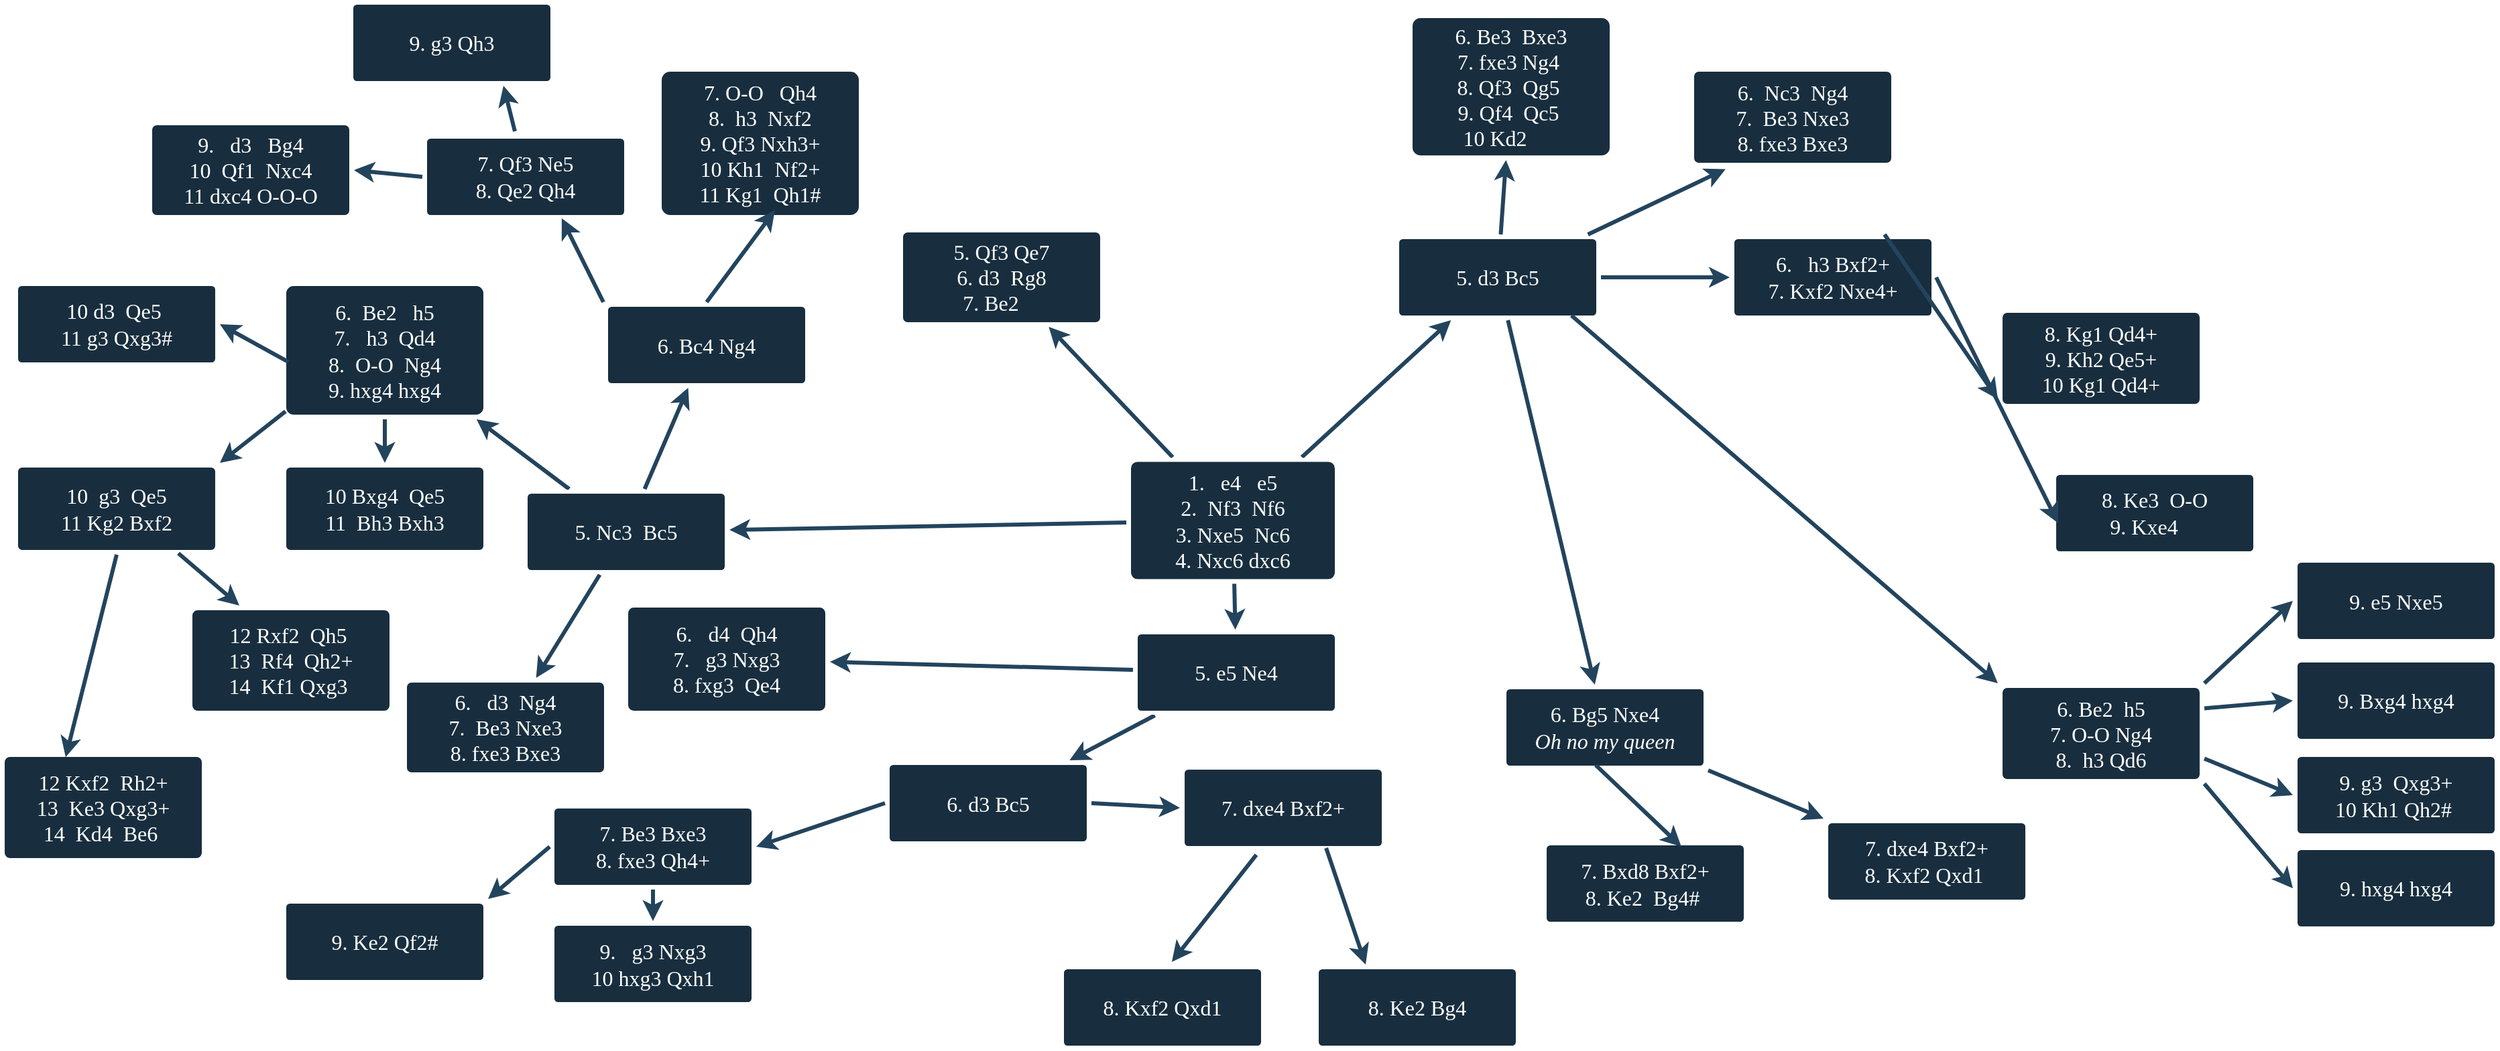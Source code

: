 <mxfile version="23.0.1" type="github">
  <diagram id="6a731a19-8d31-9384-78a2-239565b7b9f0" name="Page-1">
    <mxGraphModel dx="1434" dy="746" grid="1" gridSize="10" guides="1" tooltips="1" connect="1" arrows="1" fold="1" page="1" pageScale="1" pageWidth="1100" pageHeight="850" background="none" math="0" shadow="0">
      <root>
        <mxCell id="0" />
        <mxCell id="1" parent="0" />
        <mxCell id="1745" value="" style="edgeStyle=none;rounded=0;jumpStyle=none;html=1;shadow=0;labelBackgroundColor=none;startArrow=none;startFill=0;endArrow=classic;endFill=1;jettySize=auto;orthogonalLoop=1;strokeColor=#23445D;strokeWidth=3;fontFamily=Lucida Console;fontSize=16;fontColor=default;spacing=5;fontStyle=0" parent="1" source="1749" target="1764" edge="1">
          <mxGeometry relative="1" as="geometry" />
        </mxCell>
        <mxCell id="1746" value="" style="edgeStyle=none;rounded=0;jumpStyle=none;html=1;shadow=0;labelBackgroundColor=none;startArrow=none;startFill=0;endArrow=classic;endFill=1;jettySize=auto;orthogonalLoop=1;strokeColor=#23445D;strokeWidth=3;fontFamily=Lucida Console;fontSize=16;fontColor=default;spacing=5;fontStyle=0" parent="1" source="1749" target="1771" edge="1">
          <mxGeometry relative="1" as="geometry" />
        </mxCell>
        <mxCell id="1747" value="" style="edgeStyle=none;rounded=0;jumpStyle=none;html=1;shadow=0;labelBackgroundColor=none;startArrow=none;startFill=0;endArrow=classic;endFill=1;jettySize=auto;orthogonalLoop=1;strokeColor=#23445D;strokeWidth=3;fontFamily=Lucida Console;fontSize=16;fontColor=default;spacing=5;fontStyle=0" parent="1" source="1749" target="1760" edge="1">
          <mxGeometry relative="1" as="geometry" />
        </mxCell>
        <mxCell id="1748" value="" style="edgeStyle=none;rounded=0;jumpStyle=none;html=1;shadow=0;labelBackgroundColor=none;startArrow=none;startFill=0;endArrow=classic;endFill=1;jettySize=auto;orthogonalLoop=1;strokeColor=#23445D;strokeWidth=3;fontFamily=Lucida Console;fontSize=16;fontColor=default;spacing=5;fontStyle=0" parent="1" source="1749" target="1753" edge="1">
          <mxGeometry relative="1" as="geometry" />
        </mxCell>
        <mxCell id="1749" value="&lt;font style=&quot;font-size: 16px;&quot;&gt;1.&amp;nbsp; &amp;nbsp;e4&amp;nbsp; &amp;nbsp;e5&lt;br style=&quot;font-size: 16px;&quot;&gt;2.&amp;nbsp; Nf3&amp;nbsp; Nf6&lt;br style=&quot;font-size: 16px;&quot;&gt;3. Nxe5&amp;nbsp; Nc6&lt;br style=&quot;font-size: 16px;&quot;&gt;4. Nxc6 dxc6&lt;br style=&quot;font-size: 16px;&quot;&gt;&lt;/font&gt;" style="rounded=1;whiteSpace=wrap;html=1;shadow=0;labelBackgroundColor=none;strokeColor=#FFFFFF;strokeWidth=3;fillColor=#182E3E;fontFamily=Lucida Console;fontSize=16;fontColor=#FFFFFF;align=center;fontStyle=0;spacing=5;arcSize=7;perimeterSpacing=2;" parent="1" vertex="1">
          <mxGeometry x="850" y="361.25" width="155" height="90.5" as="geometry" />
        </mxCell>
        <mxCell id="1750" value="" style="edgeStyle=none;rounded=1;jumpStyle=none;html=1;shadow=0;labelBackgroundColor=none;startArrow=none;startFill=0;jettySize=auto;orthogonalLoop=1;strokeColor=#23445D;strokeWidth=3;fontFamily=Lucida Console;fontSize=16;fontColor=default;spacing=5;fontStyle=0;" parent="1" source="1753" target="1756" edge="1">
          <mxGeometry relative="1" as="geometry" />
        </mxCell>
        <mxCell id="1751" value="" style="edgeStyle=none;rounded=1;jumpStyle=none;html=1;shadow=0;labelBackgroundColor=none;startArrow=none;startFill=0;jettySize=auto;orthogonalLoop=1;strokeColor=#23445D;strokeWidth=3;fontFamily=Lucida Console;fontSize=16;fontColor=default;spacing=5;fontStyle=0;" parent="1" source="1753" target="1755" edge="1">
          <mxGeometry relative="1" as="geometry" />
        </mxCell>
        <mxCell id="1752" value="" style="edgeStyle=none;rounded=1;jumpStyle=none;html=1;shadow=0;labelBackgroundColor=none;startArrow=none;startFill=0;jettySize=auto;orthogonalLoop=1;strokeColor=#23445D;strokeWidth=3;fontFamily=Lucida Console;fontSize=16;fontColor=default;spacing=5;fontStyle=0;" parent="1" source="1753" target="1754" edge="1">
          <mxGeometry relative="1" as="geometry" />
        </mxCell>
        <mxCell id="1753" value="5. Nc3&amp;nbsp; Bc5" style="rounded=1;whiteSpace=wrap;html=1;shadow=0;labelBackgroundColor=none;strokeColor=#FFFFFF;strokeWidth=3;fillColor=#182E3E;fontFamily=Lucida Console;fontSize=16;fontColor=#FFFFFF;align=center;spacing=5;fontStyle=0;arcSize=7;perimeterSpacing=2;" parent="1" vertex="1">
          <mxGeometry x="400" y="385" width="150" height="60" as="geometry" />
        </mxCell>
        <mxCell id="1754" value="6.&amp;nbsp; Be2&amp;nbsp; &amp;nbsp;h5&lt;br style=&quot;font-size: 16px;&quot;&gt;7.&amp;nbsp; &amp;nbsp;h3&amp;nbsp; Qd4&lt;br style=&quot;font-size: 16px;&quot;&gt;8.&amp;nbsp; O-O&amp;nbsp; Ng4&lt;br style=&quot;font-size: 16px;&quot;&gt;9. hxg4 hxg4" style="rounded=1;whiteSpace=wrap;html=1;shadow=0;labelBackgroundColor=none;strokeColor=#FFFFFF;strokeWidth=3;fillColor=#182E3E;fontFamily=Lucida Console;fontSize=16;fontColor=#FFFFFF;align=center;spacing=5;fontStyle=0;arcSize=7;perimeterSpacing=2;" parent="1" vertex="1">
          <mxGeometry x="220" y="230" width="150" height="99" as="geometry" />
        </mxCell>
        <mxCell id="1755" value="6. Bc4 Ng4" style="rounded=1;whiteSpace=wrap;html=1;shadow=0;labelBackgroundColor=none;strokeColor=#FFFFFF;strokeWidth=3;fillColor=#182E3E;fontFamily=Lucida Console;fontSize=16;fontColor=#FFFFFF;align=center;spacing=5;fontStyle=0;arcSize=7;perimeterSpacing=2;" parent="1" vertex="1">
          <mxGeometry x="460" y="245.5" width="150" height="60" as="geometry" />
        </mxCell>
        <mxCell id="1756" value="6.&amp;nbsp; &amp;nbsp;d3&amp;nbsp; Ng4&lt;br style=&quot;font-size: 16px;&quot;&gt;7.&amp;nbsp; Be3 Nxe3&lt;br style=&quot;font-size: 16px;&quot;&gt;8. fxe3 Bxe3" style="rounded=1;whiteSpace=wrap;html=1;shadow=0;labelBackgroundColor=none;strokeColor=#FFFFFF;strokeWidth=3;fillColor=#182E3E;fontFamily=Lucida Console;fontSize=16;fontColor=#FFFFFF;align=center;spacing=5;fontStyle=0;arcSize=7;perimeterSpacing=2;" parent="1" vertex="1">
          <mxGeometry x="310" y="526" width="150" height="70" as="geometry" />
        </mxCell>
        <mxCell id="1757" value="" style="edgeStyle=none;rounded=0;jumpStyle=none;html=1;shadow=0;labelBackgroundColor=none;startArrow=none;startFill=0;endArrow=classic;endFill=1;jettySize=auto;orthogonalLoop=1;strokeColor=#23445D;strokeWidth=3;fontFamily=Lucida Console;fontSize=16;fontColor=default;spacing=5;fontStyle=0" parent="1" source="1760" target="1763" edge="1">
          <mxGeometry relative="1" as="geometry" />
        </mxCell>
        <mxCell id="1758" value="" style="edgeStyle=none;rounded=0;jumpStyle=none;html=1;shadow=0;labelBackgroundColor=none;startArrow=none;startFill=0;endArrow=classic;endFill=1;jettySize=auto;orthogonalLoop=1;strokeColor=#23445D;strokeWidth=3;fontFamily=Lucida Console;fontSize=16;fontColor=default;spacing=5;exitX=0;exitY=0.5;exitDx=0;exitDy=0;entryX=1;entryY=0.5;entryDx=0;entryDy=0;fontStyle=0" parent="1" source="1761" target="1762" edge="1">
          <mxGeometry relative="1" as="geometry">
            <mxPoint x="680" y="670" as="sourcePoint" />
          </mxGeometry>
        </mxCell>
        <mxCell id="1759" value="" style="edgeStyle=none;rounded=0;jumpStyle=none;html=1;shadow=0;labelBackgroundColor=none;startArrow=none;startFill=0;endArrow=classic;endFill=1;jettySize=auto;orthogonalLoop=1;strokeColor=#23445D;strokeWidth=3;fontFamily=Lucida Console;fontSize=16;fontColor=default;spacing=5;fontStyle=0" parent="1" source="1760" target="1761" edge="1">
          <mxGeometry relative="1" as="geometry" />
        </mxCell>
        <mxCell id="1760" value="5. e5 Ne4" style="rounded=1;whiteSpace=wrap;html=1;shadow=0;labelBackgroundColor=none;strokeColor=#FFFFFF;strokeWidth=3;fillColor=#182E3E;fontFamily=Lucida Console;fontSize=16;fontColor=#FFFFFF;align=center;spacing=5;fontStyle=0;arcSize=7;perimeterSpacing=2;" parent="1" vertex="1">
          <mxGeometry x="855" y="490" width="150" height="60" as="geometry" />
        </mxCell>
        <mxCell id="1761" value="6. d3 Bc5" style="rounded=1;whiteSpace=wrap;html=1;shadow=0;labelBackgroundColor=none;strokeColor=#FFFFFF;strokeWidth=3;fillColor=#182E3E;fontFamily=Lucida Console;fontSize=16;fontColor=#FFFFFF;align=center;spacing=5;arcSize=7;perimeterSpacing=2;fontStyle=0" parent="1" vertex="1">
          <mxGeometry x="670" y="587.5" width="150" height="60" as="geometry" />
        </mxCell>
        <mxCell id="1762" value="7. Be3 Bxe3&lt;br style=&quot;font-size: 16px;&quot;&gt;8. fxe3 Qh4+" style="rounded=1;whiteSpace=wrap;html=1;shadow=0;labelBackgroundColor=none;strokeColor=#FFFFFF;strokeWidth=3;fillColor=#182E3E;fontFamily=Lucida Console;fontSize=16;fontColor=#FFFFFF;align=center;spacing=5;arcSize=7;perimeterSpacing=2;fontStyle=0" parent="1" vertex="1">
          <mxGeometry x="420" y="620" width="150" height="60" as="geometry" />
        </mxCell>
        <mxCell id="1763" value="6.&amp;nbsp; &amp;nbsp;d4&amp;nbsp; Qh4&lt;br style=&quot;font-size: 16px;&quot;&gt;7.&amp;nbsp; &amp;nbsp;g3 Nxg3&lt;br style=&quot;font-size: 16px;&quot;&gt;8. fxg3&amp;nbsp; Qe4" style="rounded=1;whiteSpace=wrap;html=1;shadow=0;labelBackgroundColor=none;strokeColor=#FFFFFF;strokeWidth=3;fillColor=#182E3E;fontFamily=Lucida Console;fontSize=16;fontColor=#FFFFFF;align=center;spacing=5;arcSize=7;perimeterSpacing=2;fontStyle=0" parent="1" vertex="1">
          <mxGeometry x="475" y="470" width="150" height="80" as="geometry" />
        </mxCell>
        <mxCell id="1764" value="5. Qf3 Qe7&lt;br style=&quot;font-size: 16px;&quot;&gt;6. d3&amp;nbsp; Rg8&lt;br style=&quot;font-size: 16px;&quot;&gt;7. Be2&amp;nbsp; &amp;nbsp;&amp;nbsp;" style="rounded=1;whiteSpace=wrap;html=1;shadow=0;labelBackgroundColor=none;strokeColor=#FFFFFF;strokeWidth=3;fillColor=#182E3E;fontFamily=Lucida Console;fontSize=16;fontColor=#FFFFFF;align=center;spacing=5;fontStyle=0;arcSize=7;perimeterSpacing=2;" parent="1" vertex="1">
          <mxGeometry x="680" y="190" width="150" height="70" as="geometry" />
        </mxCell>
        <mxCell id="1771" value="5. d3 Bc5" style="rounded=1;whiteSpace=wrap;html=1;shadow=0;labelBackgroundColor=none;strokeColor=#FFFFFF;strokeWidth=3;fillColor=#182E3E;fontFamily=Lucida Console;fontSize=16;fontColor=#FFFFFF;align=center;spacing=5;fontStyle=0;arcSize=7;perimeterSpacing=2;" parent="1" vertex="1">
          <mxGeometry x="1050" y="195.0" width="150" height="60" as="geometry" />
        </mxCell>
        <mxCell id="1772" value="6. Be3&amp;nbsp; Bxe3&lt;br style=&quot;font-size: 16px;&quot;&gt;7. fxe3 Ng4&amp;nbsp;&lt;br style=&quot;font-size: 16px;&quot;&gt;8. Qf3&amp;nbsp; Qg5&amp;nbsp;&lt;br style=&quot;font-size: 16px;&quot;&gt;9. Qf4&amp;nbsp; Qc5&amp;nbsp;&lt;br style=&quot;font-size: 16px;&quot;&gt;10 Kd2&amp;nbsp; &amp;nbsp; &amp;nbsp;&amp;nbsp;" style="rounded=1;whiteSpace=wrap;html=1;shadow=0;labelBackgroundColor=none;strokeColor=#FFFFFF;strokeWidth=3;fillColor=#182E3E;fontFamily=Lucida Console;fontSize=16;fontColor=#FFFFFF;align=center;spacing=5;fontStyle=0;arcSize=7;perimeterSpacing=2;" parent="1" vertex="1">
          <mxGeometry x="1060" y="30" width="150" height="105.5" as="geometry" />
        </mxCell>
        <mxCell id="1773" value="" style="edgeStyle=none;rounded=1;jumpStyle=none;html=1;shadow=0;labelBackgroundColor=none;startArrow=none;startFill=0;jettySize=auto;orthogonalLoop=1;strokeColor=#23445D;strokeWidth=3;fontFamily=Lucida Console;fontSize=16;fontColor=default;spacing=5;fontStyle=0;" parent="1" source="1771" target="1772" edge="1">
          <mxGeometry relative="1" as="geometry" />
        </mxCell>
        <mxCell id="1774" value="6.&amp;nbsp; &amp;nbsp;h3 Bxf2+&lt;br style=&quot;font-size: 16px;&quot;&gt;7. Kxf2 Nxe4+" style="rounded=1;whiteSpace=wrap;html=1;shadow=0;labelBackgroundColor=none;strokeColor=#FFFFFF;strokeWidth=3;fillColor=#182E3E;fontFamily=Lucida Console;fontSize=16;fontColor=#FFFFFF;align=center;spacing=5;fontStyle=0;arcSize=7;perimeterSpacing=2;" parent="1" vertex="1">
          <mxGeometry x="1300" y="195" width="150" height="60" as="geometry" />
        </mxCell>
        <mxCell id="1775" value="" style="edgeStyle=none;rounded=1;jumpStyle=none;html=1;shadow=0;labelBackgroundColor=none;startArrow=none;startFill=0;jettySize=auto;orthogonalLoop=1;strokeColor=#23445D;strokeWidth=3;fontFamily=Lucida Console;fontSize=16;fontColor=default;spacing=5;fontStyle=0;" parent="1" source="1771" target="1774" edge="1">
          <mxGeometry relative="1" as="geometry" />
        </mxCell>
        <mxCell id="1776" value="6.&amp;nbsp; Nc3&amp;nbsp; Ng4&lt;br style=&quot;font-size: 16px;&quot;&gt;7.&amp;nbsp; Be3 Nxe3&lt;br style=&quot;font-size: 16px;&quot;&gt;8. fxe3 Bxe3" style="rounded=1;whiteSpace=wrap;html=1;shadow=0;labelBackgroundColor=none;strokeColor=#FFFFFF;strokeWidth=3;fillColor=#182E3E;fontFamily=Lucida Console;fontSize=16;fontColor=#FFFFFF;align=center;spacing=5;fontStyle=0;arcSize=7;perimeterSpacing=2;" parent="1" vertex="1">
          <mxGeometry x="1270" y="70" width="150" height="71" as="geometry" />
        </mxCell>
        <mxCell id="1777" value="" style="edgeStyle=none;rounded=1;jumpStyle=none;html=1;shadow=0;labelBackgroundColor=none;startArrow=none;startFill=0;jettySize=auto;orthogonalLoop=1;strokeColor=#23445D;strokeWidth=3;fontFamily=Lucida Console;fontSize=16;fontColor=default;spacing=5;fontStyle=0;entryX=0.175;entryY=1.016;entryDx=0;entryDy=0;entryPerimeter=0;" parent="1" source="1771" target="1776" edge="1">
          <mxGeometry relative="1" as="geometry" />
        </mxCell>
        <mxCell id="1778" value="6. Bg5 Nxe4&lt;br style=&quot;font-size: 16px;&quot;&gt;&lt;font face=&quot;Comic Sans MS&quot;&gt;&lt;i&gt;Oh no my queen&lt;/i&gt;&lt;/font&gt;" style="rounded=1;whiteSpace=wrap;html=1;shadow=0;labelBackgroundColor=none;strokeColor=#FFFFFF;strokeWidth=3;fillColor=#182E3E;fontFamily=Lucida Console;fontSize=16;fontColor=#FFFFFF;align=center;spacing=5;fontStyle=0;arcSize=7;perimeterSpacing=2;fillStyle=auto;" parent="1" vertex="1">
          <mxGeometry x="1130" y="531" width="150" height="60" as="geometry" />
        </mxCell>
        <mxCell id="1779" value="" style="edgeStyle=none;rounded=1;jumpStyle=none;html=1;shadow=0;labelBackgroundColor=none;startArrow=none;startFill=0;jettySize=auto;orthogonalLoop=1;strokeColor=#23445D;strokeWidth=3;fontFamily=Lucida Console;fontSize=16;fontColor=default;spacing=5;fontStyle=0;" parent="1" source="1771" target="1778" edge="1">
          <mxGeometry relative="1" as="geometry" />
        </mxCell>
        <mxCell id="08uEc07k-rnJbLrvPS5E-1779" value="6. Be2&amp;nbsp; h5&lt;br style=&quot;font-size: 16px;&quot;&gt;7. O-O Ng4&lt;br style=&quot;font-size: 16px;&quot;&gt;8.&amp;nbsp; h3 Qd6" style="rounded=1;whiteSpace=wrap;html=1;shadow=0;labelBackgroundColor=none;strokeColor=#FFFFFF;strokeWidth=3;fillColor=#182E3E;fontFamily=Lucida Console;fontSize=16;fontColor=#FFFFFF;align=center;spacing=5;fontStyle=0;arcSize=7;perimeterSpacing=2;" parent="1" vertex="1">
          <mxGeometry x="1500" y="530" width="150" height="71" as="geometry" />
        </mxCell>
        <mxCell id="08uEc07k-rnJbLrvPS5E-1780" value="" style="edgeStyle=none;rounded=1;jumpStyle=none;html=1;shadow=0;labelBackgroundColor=none;startArrow=none;startFill=0;jettySize=auto;orthogonalLoop=1;strokeColor=#23445D;strokeWidth=3;fontFamily=Lucida Console;fontSize=16;fontColor=default;spacing=5;fontStyle=0;entryX=0;entryY=0;entryDx=0;entryDy=0;exitX=0.857;exitY=0.945;exitDx=0;exitDy=0;exitPerimeter=0;" parent="1" source="1771" target="08uEc07k-rnJbLrvPS5E-1779" edge="1">
          <mxGeometry relative="1" as="geometry">
            <mxPoint x="1198" y="436.5" as="sourcePoint" />
            <mxPoint x="1330" y="512" as="targetPoint" />
          </mxGeometry>
        </mxCell>
        <mxCell id="08uEc07k-rnJbLrvPS5E-1781" value="8. Kg1 Qd4+&lt;br style=&quot;font-size: 16px;&quot;&gt;9. Kh2 Qe5+&lt;br style=&quot;font-size: 16px;&quot;&gt;10 Kg1 Qd4+" style="rounded=1;whiteSpace=wrap;html=1;shadow=0;labelBackgroundColor=none;strokeColor=#FFFFFF;strokeWidth=3;fillColor=#182E3E;fontFamily=Lucida Console;fontSize=16;fontColor=#FFFFFF;align=center;spacing=5;fontStyle=0;arcSize=7;perimeterSpacing=2;" parent="1" vertex="1">
          <mxGeometry x="1500" y="250" width="150" height="71" as="geometry" />
        </mxCell>
        <mxCell id="08uEc07k-rnJbLrvPS5E-1782" value="8. Ke3&amp;nbsp; O-O&lt;br style=&quot;font-size: 16px;&quot;&gt;9. Kxe4&amp;nbsp;&amp;nbsp; &amp;nbsp;" style="rounded=1;whiteSpace=wrap;html=1;shadow=0;labelBackgroundColor=none;strokeColor=#FFFFFF;strokeWidth=3;fillColor=#182E3E;fontFamily=Lucida Console;fontSize=16;fontColor=#FFFFFF;align=center;spacing=5;fontStyle=0;arcSize=7;perimeterSpacing=2;" parent="1" vertex="1">
          <mxGeometry x="1540" y="371" width="150" height="60" as="geometry" />
        </mxCell>
        <mxCell id="08uEc07k-rnJbLrvPS5E-1783" value="9. e5 Nxe5" style="rounded=1;whiteSpace=wrap;html=1;shadow=0;labelBackgroundColor=none;strokeColor=#FFFFFF;strokeWidth=3;fillColor=#182E3E;fontFamily=Lucida Console;fontSize=16;fontColor=#FFFFFF;align=center;spacing=5;fontStyle=0;arcSize=7;perimeterSpacing=2;" parent="1" vertex="1">
          <mxGeometry x="1720" y="436.5" width="150" height="60" as="geometry" />
        </mxCell>
        <mxCell id="08uEc07k-rnJbLrvPS5E-1784" value="" style="edgeStyle=none;rounded=1;jumpStyle=none;html=1;shadow=0;labelBackgroundColor=none;startArrow=none;startFill=0;jettySize=auto;orthogonalLoop=1;strokeColor=#23445D;strokeWidth=3;fontFamily=Lucida Console;fontSize=16;fontColor=default;spacing=5;fontStyle=0;entryX=0;entryY=0.906;entryDx=0;entryDy=0;entryPerimeter=0;exitX=0.75;exitY=0;exitDx=0;exitDy=0;" parent="1" source="1774" target="08uEc07k-rnJbLrvPS5E-1781" edge="1">
          <mxGeometry relative="1" as="geometry">
            <mxPoint x="1409.996" y="376.502" as="sourcePoint" />
            <mxPoint x="1506.94" y="315.486" as="targetPoint" />
          </mxGeometry>
        </mxCell>
        <mxCell id="08uEc07k-rnJbLrvPS5E-1785" value="" style="edgeStyle=none;rounded=1;jumpStyle=none;html=1;shadow=0;labelBackgroundColor=none;startArrow=none;startFill=0;jettySize=auto;orthogonalLoop=1;strokeColor=#23445D;strokeWidth=3;fontFamily=Lucida Console;fontSize=16;fontColor=default;spacing=5;fontStyle=0;entryX=0.032;entryY=0.617;entryDx=0;entryDy=0;entryPerimeter=0;exitX=1;exitY=0.5;exitDx=0;exitDy=0;" parent="1" source="1774" target="08uEc07k-rnJbLrvPS5E-1782" edge="1">
          <mxGeometry relative="1" as="geometry">
            <mxPoint x="1460" y="402" as="sourcePoint" />
            <mxPoint x="1557" y="341" as="targetPoint" />
          </mxGeometry>
        </mxCell>
        <mxCell id="08uEc07k-rnJbLrvPS5E-1786" value="7. Bxd8 Bxf2+&lt;br style=&quot;font-size: 16px;&quot;&gt;8. Ke2&amp;nbsp; Bg4#&amp;nbsp;" style="rounded=1;whiteSpace=wrap;html=1;shadow=0;labelBackgroundColor=none;strokeColor=#FFFFFF;strokeWidth=3;fillColor=#182E3E;fontFamily=Lucida Console;fontSize=16;fontColor=#FFFFFF;align=center;spacing=5;fontStyle=0;arcSize=7;perimeterSpacing=2;fillStyle=auto;" parent="1" vertex="1">
          <mxGeometry x="1160" y="647.5" width="150" height="60" as="geometry" />
        </mxCell>
        <mxCell id="08uEc07k-rnJbLrvPS5E-1787" value="7. dxe4 Bxf2+&lt;br style=&quot;font-size: 16px;&quot;&gt;8. Kxf2 Qxd1&amp;nbsp;" style="rounded=1;whiteSpace=wrap;html=1;shadow=0;labelBackgroundColor=none;strokeColor=#FFFFFF;strokeWidth=3;fillColor=#182E3E;fontFamily=Lucida Console;fontSize=16;fontColor=#FFFFFF;align=center;spacing=5;fontStyle=0;arcSize=7;perimeterSpacing=2;fillStyle=auto;" parent="1" vertex="1">
          <mxGeometry x="1370" y="631" width="150" height="60" as="geometry" />
        </mxCell>
        <mxCell id="08uEc07k-rnJbLrvPS5E-1788" value="" style="edgeStyle=none;rounded=1;jumpStyle=none;html=1;shadow=0;labelBackgroundColor=none;startArrow=none;startFill=0;jettySize=auto;orthogonalLoop=1;strokeColor=#23445D;strokeWidth=3;fontFamily=Lucida Console;fontSize=16;fontColor=default;spacing=5;fontStyle=0;exitX=0.455;exitY=0.938;exitDx=0;exitDy=0;exitPerimeter=0;entryX=0.675;entryY=0.07;entryDx=0;entryDy=0;entryPerimeter=0;" parent="1" source="1778" target="08uEc07k-rnJbLrvPS5E-1786" edge="1">
          <mxGeometry relative="1" as="geometry">
            <mxPoint x="1204" y="571" as="sourcePoint" />
            <mxPoint x="1246" y="661" as="targetPoint" />
          </mxGeometry>
        </mxCell>
        <mxCell id="08uEc07k-rnJbLrvPS5E-1789" value="" style="edgeStyle=none;rounded=1;jumpStyle=none;html=1;shadow=0;labelBackgroundColor=none;startArrow=none;startFill=0;jettySize=auto;orthogonalLoop=1;strokeColor=#23445D;strokeWidth=3;fontFamily=Lucida Console;fontSize=16;fontColor=default;spacing=5;fontStyle=0;exitX=1;exitY=1;exitDx=0;exitDy=0;entryX=0;entryY=0;entryDx=0;entryDy=0;" parent="1" source="1778" target="08uEc07k-rnJbLrvPS5E-1787" edge="1">
          <mxGeometry relative="1" as="geometry">
            <mxPoint x="1298" y="561.5" as="sourcePoint" />
            <mxPoint x="1340" y="651.5" as="targetPoint" />
          </mxGeometry>
        </mxCell>
        <mxCell id="08uEc07k-rnJbLrvPS5E-1790" value="9. Bxg4 hxg4" style="rounded=1;whiteSpace=wrap;html=1;shadow=0;labelBackgroundColor=none;strokeColor=#FFFFFF;strokeWidth=3;fillColor=#182E3E;fontFamily=Lucida Console;fontSize=16;fontColor=#FFFFFF;align=center;spacing=5;fontStyle=0;arcSize=7;perimeterSpacing=2;" parent="1" vertex="1">
          <mxGeometry x="1720" y="511" width="150" height="60" as="geometry" />
        </mxCell>
        <mxCell id="08uEc07k-rnJbLrvPS5E-1791" value="9. g3&amp;nbsp; Qxg3+&lt;br style=&quot;font-size: 16px;&quot;&gt;10 Kh1 Qh2#&amp;nbsp;" style="rounded=1;whiteSpace=wrap;html=1;shadow=0;labelBackgroundColor=none;strokeColor=#FFFFFF;strokeWidth=3;fillColor=#182E3E;fontFamily=Lucida Console;fontSize=16;fontColor=#FFFFFF;align=center;spacing=5;fontStyle=0;arcSize=7;perimeterSpacing=2;" parent="1" vertex="1">
          <mxGeometry x="1720" y="581.5" width="150" height="60" as="geometry" />
        </mxCell>
        <mxCell id="08uEc07k-rnJbLrvPS5E-1792" value="9. hxg4 hxg4" style="rounded=1;whiteSpace=wrap;html=1;shadow=0;labelBackgroundColor=none;strokeColor=#FFFFFF;strokeWidth=3;fillColor=#182E3E;fontFamily=Lucida Console;fontSize=16;fontColor=#FFFFFF;align=center;spacing=5;fontStyle=0;arcSize=7;perimeterSpacing=2;" parent="1" vertex="1">
          <mxGeometry x="1720" y="651" width="150" height="60" as="geometry" />
        </mxCell>
        <mxCell id="08uEc07k-rnJbLrvPS5E-1793" value="7. dxe4 Bxf2+" style="rounded=1;whiteSpace=wrap;html=1;shadow=0;labelBackgroundColor=none;strokeColor=#FFFFFF;strokeWidth=3;fillColor=#182E3E;fontFamily=Lucida Console;fontSize=16;fontColor=#FFFFFF;align=center;spacing=5;fontStyle=0;arcSize=7;perimeterSpacing=2;" parent="1" vertex="1">
          <mxGeometry x="890" y="591" width="150" height="60" as="geometry" />
        </mxCell>
        <mxCell id="08uEc07k-rnJbLrvPS5E-1794" value="" style="edgeStyle=none;rounded=1;jumpStyle=none;html=1;shadow=0;labelBackgroundColor=none;startArrow=none;startFill=0;jettySize=auto;orthogonalLoop=1;strokeColor=#23445D;strokeWidth=3;fontFamily=Lucida Console;fontSize=16;fontColor=default;spacing=5;fontStyle=0;entryX=0;entryY=0.5;entryDx=0;entryDy=0;exitX=1;exitY=0;exitDx=0;exitDy=0;" parent="1" source="08uEc07k-rnJbLrvPS5E-1779" target="08uEc07k-rnJbLrvPS5E-1783" edge="1">
          <mxGeometry relative="1" as="geometry">
            <mxPoint x="1550" y="501.5" as="sourcePoint" />
            <mxPoint x="1631" y="502.5" as="targetPoint" />
          </mxGeometry>
        </mxCell>
        <mxCell id="08uEc07k-rnJbLrvPS5E-1795" value="" style="edgeStyle=none;rounded=1;jumpStyle=none;html=1;shadow=0;labelBackgroundColor=none;startArrow=none;startFill=0;jettySize=auto;orthogonalLoop=1;strokeColor=#23445D;strokeWidth=3;fontFamily=Lucida Console;fontSize=16;fontColor=default;spacing=5;fontStyle=0;entryX=0;entryY=0.5;entryDx=0;entryDy=0;exitX=1;exitY=0.25;exitDx=0;exitDy=0;" parent="1" source="08uEc07k-rnJbLrvPS5E-1779" target="08uEc07k-rnJbLrvPS5E-1790" edge="1">
          <mxGeometry relative="1" as="geometry">
            <mxPoint x="1560" y="511.5" as="sourcePoint" />
            <mxPoint x="1641" y="512.5" as="targetPoint" />
          </mxGeometry>
        </mxCell>
        <mxCell id="08uEc07k-rnJbLrvPS5E-1796" value="" style="edgeStyle=none;rounded=1;jumpStyle=none;html=1;shadow=0;labelBackgroundColor=none;startArrow=none;startFill=0;jettySize=auto;orthogonalLoop=1;strokeColor=#23445D;strokeWidth=3;fontFamily=Lucida Console;fontSize=16;fontColor=default;spacing=5;fontStyle=0;entryX=0;entryY=0.5;entryDx=0;entryDy=0;exitX=1;exitY=0.75;exitDx=0;exitDy=0;" parent="1" source="08uEc07k-rnJbLrvPS5E-1779" target="08uEc07k-rnJbLrvPS5E-1791" edge="1">
          <mxGeometry relative="1" as="geometry">
            <mxPoint x="1570" y="521.5" as="sourcePoint" />
            <mxPoint x="1651" y="522.5" as="targetPoint" />
          </mxGeometry>
        </mxCell>
        <mxCell id="08uEc07k-rnJbLrvPS5E-1797" value="" style="edgeStyle=none;rounded=1;jumpStyle=none;html=1;shadow=0;labelBackgroundColor=none;startArrow=none;startFill=0;jettySize=auto;orthogonalLoop=1;strokeColor=#23445D;strokeWidth=3;fontFamily=Lucida Console;fontSize=16;fontColor=default;spacing=5;fontStyle=0;entryX=0;entryY=0.5;entryDx=0;entryDy=0;exitX=1;exitY=1;exitDx=0;exitDy=0;" parent="1" source="08uEc07k-rnJbLrvPS5E-1779" target="08uEc07k-rnJbLrvPS5E-1792" edge="1">
          <mxGeometry relative="1" as="geometry">
            <mxPoint x="1580" y="531.5" as="sourcePoint" />
            <mxPoint x="1661" y="532.5" as="targetPoint" />
          </mxGeometry>
        </mxCell>
        <mxCell id="NPUDL1BklrPcJDHxp6zH-1780" value="" style="edgeStyle=none;rounded=0;jumpStyle=none;html=1;shadow=0;labelBackgroundColor=none;startArrow=none;startFill=0;endArrow=classic;endFill=1;jettySize=auto;orthogonalLoop=1;strokeColor=#23445D;strokeWidth=3;fontFamily=Lucida Console;fontSize=16;fontColor=default;spacing=5;exitX=1;exitY=0.5;exitDx=0;exitDy=0;entryX=0;entryY=0.5;entryDx=0;entryDy=0;fontStyle=0" edge="1" parent="1" source="1761" target="08uEc07k-rnJbLrvPS5E-1793">
          <mxGeometry relative="1" as="geometry">
            <mxPoint x="952" y="742.5" as="sourcePoint" />
            <mxPoint x="1130" y="707.5" as="targetPoint" />
          </mxGeometry>
        </mxCell>
        <mxCell id="NPUDL1BklrPcJDHxp6zH-1781" value="8. Ke2 Bg4" style="rounded=1;whiteSpace=wrap;html=1;shadow=0;labelBackgroundColor=none;strokeColor=#FFFFFF;strokeWidth=3;fillColor=#182E3E;fontFamily=Lucida Console;fontSize=16;fontColor=#FFFFFF;align=center;spacing=5;fontStyle=0;arcSize=7;perimeterSpacing=2;" vertex="1" parent="1">
          <mxGeometry x="990" y="740" width="150" height="60" as="geometry" />
        </mxCell>
        <mxCell id="NPUDL1BklrPcJDHxp6zH-1782" value="8. Kxf2 Qxd1" style="rounded=1;whiteSpace=wrap;html=1;shadow=0;labelBackgroundColor=none;strokeColor=#FFFFFF;strokeWidth=3;fillColor=#182E3E;fontFamily=Lucida Console;fontSize=16;fontColor=#FFFFFF;align=center;spacing=5;fontStyle=0;arcSize=7;perimeterSpacing=2;" vertex="1" parent="1">
          <mxGeometry x="800" y="740" width="150" height="60" as="geometry" />
        </mxCell>
        <mxCell id="NPUDL1BklrPcJDHxp6zH-1783" value="" style="edgeStyle=none;rounded=0;jumpStyle=none;html=1;shadow=0;labelBackgroundColor=none;startArrow=none;startFill=0;endArrow=classic;endFill=1;jettySize=auto;orthogonalLoop=1;strokeColor=#23445D;strokeWidth=3;fontFamily=Lucida Console;fontSize=16;fontColor=default;spacing=5;exitX=0.37;exitY=1.047;exitDx=0;exitDy=0;entryX=0.545;entryY=-0.031;entryDx=0;entryDy=0;exitPerimeter=0;entryPerimeter=0;fontStyle=0" edge="1" parent="1" source="08uEc07k-rnJbLrvPS5E-1793" target="NPUDL1BklrPcJDHxp6zH-1782">
          <mxGeometry relative="1" as="geometry">
            <mxPoint x="860" y="721" as="sourcePoint" />
            <mxPoint x="911" y="691" as="targetPoint" />
          </mxGeometry>
        </mxCell>
        <mxCell id="NPUDL1BklrPcJDHxp6zH-1784" value="" style="edgeStyle=none;rounded=0;jumpStyle=none;html=1;shadow=0;labelBackgroundColor=none;startArrow=none;startFill=0;endArrow=classic;endFill=1;jettySize=auto;orthogonalLoop=1;strokeColor=#23445D;strokeWidth=3;fontFamily=Lucida Console;fontSize=16;fontColor=default;spacing=5;exitX=0.708;exitY=0.969;exitDx=0;exitDy=0;entryX=0.25;entryY=0;entryDx=0;entryDy=0;exitPerimeter=0;fontStyle=0" edge="1" parent="1" source="08uEc07k-rnJbLrvPS5E-1793" target="NPUDL1BklrPcJDHxp6zH-1781">
          <mxGeometry relative="1" as="geometry">
            <mxPoint x="870" y="731" as="sourcePoint" />
            <mxPoint x="921" y="701" as="targetPoint" />
          </mxGeometry>
        </mxCell>
        <mxCell id="NPUDL1BklrPcJDHxp6zH-1785" value="9.&amp;nbsp; &amp;nbsp;g3 Nxg3&lt;br style=&quot;font-size: 16px;&quot;&gt;10 hxg3 Qxh1" style="rounded=1;whiteSpace=wrap;html=1;shadow=0;labelBackgroundColor=none;strokeColor=#FFFFFF;strokeWidth=3;fillColor=#182E3E;fontFamily=Lucida Console;fontSize=16;fontColor=#FFFFFF;align=center;spacing=5;arcSize=7;perimeterSpacing=2;fontStyle=0" vertex="1" parent="1">
          <mxGeometry x="420" y="707.5" width="150" height="60" as="geometry" />
        </mxCell>
        <mxCell id="NPUDL1BklrPcJDHxp6zH-1786" value="9. Ke2 Qf2#" style="rounded=1;whiteSpace=wrap;html=1;shadow=0;labelBackgroundColor=none;strokeColor=#FFFFFF;strokeWidth=3;fillColor=#182E3E;fontFamily=Lucida Console;fontSize=16;fontColor=#FFFFFF;align=center;spacing=5;arcSize=7;perimeterSpacing=2;fontStyle=0" vertex="1" parent="1">
          <mxGeometry x="220" y="691" width="150" height="60" as="geometry" />
        </mxCell>
        <mxCell id="NPUDL1BklrPcJDHxp6zH-1787" value="" style="edgeStyle=none;rounded=0;jumpStyle=none;html=1;shadow=0;labelBackgroundColor=none;startArrow=none;startFill=0;endArrow=classic;endFill=1;jettySize=auto;orthogonalLoop=1;strokeColor=#23445D;strokeWidth=3;fontFamily=Lucida Console;fontSize=16;fontColor=default;spacing=5;exitX=0.5;exitY=1;exitDx=0;exitDy=0;entryX=0.5;entryY=0;entryDx=0;entryDy=0;fontStyle=0" edge="1" parent="1" source="1762" target="NPUDL1BklrPcJDHxp6zH-1785">
          <mxGeometry relative="1" as="geometry">
            <mxPoint x="670" y="708" as="sourcePoint" />
            <mxPoint x="574" y="740" as="targetPoint" />
          </mxGeometry>
        </mxCell>
        <mxCell id="NPUDL1BklrPcJDHxp6zH-1788" value="" style="edgeStyle=none;rounded=0;jumpStyle=none;html=1;shadow=0;labelBackgroundColor=none;startArrow=none;startFill=0;endArrow=classic;endFill=1;jettySize=auto;orthogonalLoop=1;strokeColor=#23445D;strokeWidth=3;fontFamily=Lucida Console;fontSize=16;fontColor=default;spacing=5;exitX=0;exitY=0.5;exitDx=0;exitDy=0;entryX=1;entryY=0;entryDx=0;entryDy=0;fontStyle=0" edge="1" parent="1" source="1762" target="NPUDL1BklrPcJDHxp6zH-1786">
          <mxGeometry relative="1" as="geometry">
            <mxPoint x="336" y="631" as="sourcePoint" />
            <mxPoint x="240" y="663" as="targetPoint" />
          </mxGeometry>
        </mxCell>
        <mxCell id="NPUDL1BklrPcJDHxp6zH-1789" value="7. Qf3 Ne5&lt;br style=&quot;font-size: 16px;&quot;&gt;8. Qe2 Qh4" style="rounded=1;whiteSpace=wrap;html=1;shadow=0;labelBackgroundColor=none;strokeColor=#FFFFFF;strokeWidth=3;fillColor=#182E3E;fontFamily=Lucida Console;fontSize=16;fontColor=#FFFFFF;align=center;spacing=5;fontStyle=0;arcSize=7;perimeterSpacing=2;" vertex="1" parent="1">
          <mxGeometry x="325" y="120" width="150" height="60" as="geometry" />
        </mxCell>
        <mxCell id="NPUDL1BklrPcJDHxp6zH-1790" value="7. O-O&amp;nbsp; &amp;nbsp;Qh4&lt;br style=&quot;font-size: 16px;&quot;&gt;8.&amp;nbsp; h3&amp;nbsp; Nxf2&lt;br style=&quot;font-size: 16px;&quot;&gt;9. Qf3 Nxh3+&lt;br style=&quot;font-size: 16px;&quot;&gt;10 Kh1&amp;nbsp; Nf2+&lt;br style=&quot;font-size: 16px;&quot;&gt;11 Kg1&amp;nbsp; Qh1#" style="rounded=1;whiteSpace=wrap;html=1;shadow=0;labelBackgroundColor=none;strokeColor=#FFFFFF;strokeWidth=3;fillColor=#182E3E;fontFamily=Lucida Console;fontSize=16;fontColor=#FFFFFF;align=center;spacing=5;fontStyle=0;arcSize=7;perimeterSpacing=2;" vertex="1" parent="1">
          <mxGeometry x="500" y="70" width="150" height="110" as="geometry" />
        </mxCell>
        <mxCell id="NPUDL1BklrPcJDHxp6zH-1791" value="" style="edgeStyle=none;rounded=1;jumpStyle=none;html=1;shadow=0;labelBackgroundColor=none;startArrow=none;startFill=0;jettySize=auto;orthogonalLoop=1;strokeColor=#23445D;strokeWidth=3;fontFamily=Lucida Console;fontSize=16;fontColor=default;spacing=5;fontStyle=0;exitX=0;exitY=0;exitDx=0;exitDy=0;entryX=0.675;entryY=0.984;entryDx=0;entryDy=0;entryPerimeter=0;" edge="1" parent="1" source="1755" target="NPUDL1BklrPcJDHxp6zH-1789">
          <mxGeometry relative="1" as="geometry">
            <mxPoint x="400" y="261" as="sourcePoint" />
            <mxPoint x="432" y="186" as="targetPoint" />
          </mxGeometry>
        </mxCell>
        <mxCell id="NPUDL1BklrPcJDHxp6zH-1792" value="" style="edgeStyle=none;rounded=1;jumpStyle=none;html=1;shadow=0;labelBackgroundColor=none;startArrow=none;startFill=0;jettySize=auto;orthogonalLoop=1;strokeColor=#23445D;strokeWidth=3;fontFamily=Lucida Console;fontSize=16;fontColor=default;spacing=5;fontStyle=0;exitX=0.5;exitY=0;exitDx=0;exitDy=0;entryX=0.571;entryY=0.938;entryDx=0;entryDy=0;entryPerimeter=0;" edge="1" parent="1" source="1755" target="NPUDL1BklrPcJDHxp6zH-1790">
          <mxGeometry relative="1" as="geometry">
            <mxPoint x="625" y="260" as="sourcePoint" />
            <mxPoint x="657" y="185" as="targetPoint" />
          </mxGeometry>
        </mxCell>
        <mxCell id="NPUDL1BklrPcJDHxp6zH-1793" value="9. g3 Qh3" style="rounded=1;whiteSpace=wrap;html=1;shadow=0;labelBackgroundColor=none;strokeColor=#FFFFFF;strokeWidth=3;fillColor=#182E3E;fontFamily=Lucida Console;fontSize=16;fontColor=#FFFFFF;align=center;spacing=5;fontStyle=0;arcSize=7;perimeterSpacing=2;" vertex="1" parent="1">
          <mxGeometry x="270" y="20" width="150" height="60" as="geometry" />
        </mxCell>
        <mxCell id="NPUDL1BklrPcJDHxp6zH-1794" value="9.&amp;nbsp; &amp;nbsp;d3&amp;nbsp; &amp;nbsp;Bg4&lt;br style=&quot;font-size: 16px;&quot;&gt;10&amp;nbsp; Qf1&amp;nbsp; Nxc4&lt;br style=&quot;font-size: 16px;&quot;&gt;11 dxc4 O-O-O" style="rounded=1;whiteSpace=wrap;html=1;shadow=0;labelBackgroundColor=none;strokeColor=#FFFFFF;strokeWidth=3;fillColor=#182E3E;fontFamily=Lucida Console;fontSize=16;fontColor=#FFFFFF;align=center;spacing=5;fontStyle=0;arcSize=7;perimeterSpacing=2;" vertex="1" parent="1">
          <mxGeometry x="120" y="110" width="150" height="70" as="geometry" />
        </mxCell>
        <mxCell id="NPUDL1BklrPcJDHxp6zH-1795" value="" style="edgeStyle=none;rounded=1;jumpStyle=none;html=1;shadow=0;labelBackgroundColor=none;startArrow=none;startFill=0;jettySize=auto;orthogonalLoop=1;strokeColor=#23445D;strokeWidth=3;fontFamily=Lucida Console;fontSize=16;fontColor=default;spacing=5;fontStyle=0;exitX=0;exitY=0.5;exitDx=0;exitDy=0;entryX=1;entryY=0.5;entryDx=0;entryDy=0;" edge="1" parent="1" source="NPUDL1BklrPcJDHxp6zH-1789" target="NPUDL1BklrPcJDHxp6zH-1794">
          <mxGeometry relative="1" as="geometry">
            <mxPoint x="400" y="245.5" as="sourcePoint" />
            <mxPoint x="252" y="191.5" as="targetPoint" />
          </mxGeometry>
        </mxCell>
        <mxCell id="NPUDL1BklrPcJDHxp6zH-1796" value="" style="edgeStyle=none;rounded=1;jumpStyle=none;html=1;shadow=0;labelBackgroundColor=none;startArrow=none;startFill=0;jettySize=auto;orthogonalLoop=1;strokeColor=#23445D;strokeWidth=3;fontFamily=Lucida Console;fontSize=16;fontColor=default;spacing=5;fontStyle=0;exitX=0.448;exitY=-0.031;exitDx=0;exitDy=0;exitPerimeter=0;entryX=0.75;entryY=1;entryDx=0;entryDy=0;" edge="1" parent="1" source="NPUDL1BklrPcJDHxp6zH-1789" target="NPUDL1BklrPcJDHxp6zH-1793">
          <mxGeometry relative="1" as="geometry">
            <mxPoint x="410" y="255.5" as="sourcePoint" />
            <mxPoint x="262" y="201.5" as="targetPoint" />
          </mxGeometry>
        </mxCell>
        <mxCell id="NPUDL1BklrPcJDHxp6zH-1797" value="10 d3&amp;nbsp; Qe5&amp;nbsp;&lt;br&gt;11 g3 Qxg3#" style="rounded=1;whiteSpace=wrap;html=1;shadow=0;labelBackgroundColor=none;strokeColor=#FFFFFF;strokeWidth=3;fillColor=#182E3E;fontFamily=Lucida Console;fontSize=16;fontColor=#FFFFFF;align=center;spacing=5;fontStyle=0;arcSize=7;perimeterSpacing=2;" vertex="1" parent="1">
          <mxGeometry x="20" y="230" width="150" height="60" as="geometry" />
        </mxCell>
        <mxCell id="NPUDL1BklrPcJDHxp6zH-1798" value="10&amp;nbsp; g3&amp;nbsp; Qe5&lt;br&gt;11 Kg2 Bxf2" style="rounded=1;whiteSpace=wrap;html=1;shadow=0;labelBackgroundColor=none;strokeColor=#FFFFFF;strokeWidth=3;fillColor=#182E3E;fontFamily=Lucida Console;fontSize=16;fontColor=#FFFFFF;align=center;spacing=5;fontStyle=0;arcSize=7;perimeterSpacing=2;" vertex="1" parent="1">
          <mxGeometry x="20" y="365.5" width="150" height="64.5" as="geometry" />
        </mxCell>
        <mxCell id="NPUDL1BklrPcJDHxp6zH-1799" value="10 Bxg4&amp;nbsp; Qe5&lt;br&gt;11&amp;nbsp; Bh3 Bxh3" style="rounded=1;whiteSpace=wrap;html=1;shadow=0;labelBackgroundColor=none;strokeColor=#FFFFFF;strokeWidth=3;fillColor=#182E3E;fontFamily=Lucida Console;fontSize=16;fontColor=#FFFFFF;align=center;spacing=5;fontStyle=0;arcSize=7;perimeterSpacing=2;" vertex="1" parent="1">
          <mxGeometry x="220" y="365.5" width="150" height="64.5" as="geometry" />
        </mxCell>
        <mxCell id="NPUDL1BklrPcJDHxp6zH-1800" value="" style="edgeStyle=none;rounded=1;jumpStyle=none;html=1;shadow=0;labelBackgroundColor=none;startArrow=none;startFill=0;jettySize=auto;orthogonalLoop=1;strokeColor=#23445D;strokeWidth=3;fontFamily=Lucida Console;fontSize=16;fontColor=default;spacing=5;fontStyle=0;exitX=0.5;exitY=1;exitDx=0;exitDy=0;entryX=0.5;entryY=0;entryDx=0;entryDy=0;" edge="1" parent="1" source="1754" target="NPUDL1BklrPcJDHxp6zH-1799">
          <mxGeometry relative="1" as="geometry">
            <mxPoint x="220" y="352" as="sourcePoint" />
            <mxPoint x="151" y="300" as="targetPoint" />
          </mxGeometry>
        </mxCell>
        <mxCell id="NPUDL1BklrPcJDHxp6zH-1801" value="" style="edgeStyle=none;rounded=1;jumpStyle=none;html=1;shadow=0;labelBackgroundColor=none;startArrow=none;startFill=0;jettySize=auto;orthogonalLoop=1;strokeColor=#23445D;strokeWidth=3;fontFamily=Lucida Console;fontSize=16;fontColor=default;spacing=5;fontStyle=0;exitX=0.019;exitY=0.942;exitDx=0;exitDy=0;exitPerimeter=0;entryX=1;entryY=0;entryDx=0;entryDy=0;" edge="1" parent="1" source="1754" target="NPUDL1BklrPcJDHxp6zH-1798">
          <mxGeometry relative="1" as="geometry">
            <mxPoint x="209" y="548.5" as="sourcePoint" />
            <mxPoint x="140" y="496.5" as="targetPoint" />
          </mxGeometry>
        </mxCell>
        <mxCell id="NPUDL1BklrPcJDHxp6zH-1802" value="" style="edgeStyle=none;rounded=1;jumpStyle=none;html=1;shadow=0;labelBackgroundColor=none;startArrow=none;startFill=0;jettySize=auto;orthogonalLoop=1;strokeColor=#23445D;strokeWidth=3;fontFamily=Lucida Console;fontSize=16;fontColor=default;spacing=5;fontStyle=0;exitX=0.032;exitY=0.583;exitDx=0;exitDy=0;exitPerimeter=0;entryX=1;entryY=0.5;entryDx=0;entryDy=0;" edge="1" parent="1" source="1754" target="NPUDL1BklrPcJDHxp6zH-1797">
          <mxGeometry relative="1" as="geometry">
            <mxPoint x="209" y="242" as="sourcePoint" />
            <mxPoint x="140" y="190" as="targetPoint" />
          </mxGeometry>
        </mxCell>
        <mxCell id="NPUDL1BklrPcJDHxp6zH-1803" value="12 Rxf2&amp;nbsp; Qh5&amp;nbsp;&lt;br&gt;13&amp;nbsp; Rf4&amp;nbsp; Qh2+&lt;br&gt;14&amp;nbsp; Kf1 Qxg3&amp;nbsp;" style="rounded=1;whiteSpace=wrap;html=1;shadow=0;labelBackgroundColor=none;strokeColor=#FFFFFF;strokeWidth=3;fillColor=#182E3E;fontFamily=Lucida Console;fontSize=16;fontColor=#FFFFFF;align=center;spacing=5;fontStyle=0;arcSize=7;perimeterSpacing=2;" vertex="1" parent="1">
          <mxGeometry x="150" y="472" width="150" height="78" as="geometry" />
        </mxCell>
        <mxCell id="NPUDL1BklrPcJDHxp6zH-1804" value="12 Kxf2&amp;nbsp; Rh2+&lt;br&gt;13&amp;nbsp; Ke3 Qxg3+&lt;br&gt;14&amp;nbsp; Kd4&amp;nbsp; Be6&amp;nbsp;" style="rounded=1;whiteSpace=wrap;html=1;shadow=0;labelBackgroundColor=none;strokeColor=#FFFFFF;strokeWidth=3;fillColor=#182E3E;fontFamily=Lucida Console;fontSize=16;fontColor=#FFFFFF;align=center;spacing=5;fontStyle=0;arcSize=7;perimeterSpacing=2;" vertex="1" parent="1">
          <mxGeometry x="10" y="581.5" width="150" height="78.5" as="geometry" />
        </mxCell>
        <mxCell id="NPUDL1BklrPcJDHxp6zH-1805" value="" style="edgeStyle=none;rounded=1;jumpStyle=none;html=1;shadow=0;labelBackgroundColor=none;startArrow=none;startFill=0;jettySize=auto;orthogonalLoop=1;strokeColor=#23445D;strokeWidth=3;fontFamily=Lucida Console;fontSize=16;fontColor=default;spacing=5;fontStyle=0;exitX=0.5;exitY=1;exitDx=0;exitDy=0;entryX=0.318;entryY=0.044;entryDx=0;entryDy=0;entryPerimeter=0;" edge="1" parent="1" source="NPUDL1BklrPcJDHxp6zH-1798" target="NPUDL1BklrPcJDHxp6zH-1804">
          <mxGeometry relative="1" as="geometry">
            <mxPoint x="89" y="511" as="sourcePoint" />
            <mxPoint x="40" y="550" as="targetPoint" />
          </mxGeometry>
        </mxCell>
        <mxCell id="NPUDL1BklrPcJDHxp6zH-1806" value="" style="edgeStyle=none;rounded=1;jumpStyle=none;html=1;shadow=0;labelBackgroundColor=none;startArrow=none;startFill=0;jettySize=auto;orthogonalLoop=1;strokeColor=#23445D;strokeWidth=3;fontFamily=Lucida Console;fontSize=16;fontColor=default;spacing=5;fontStyle=0;exitX=0.799;exitY=0.985;exitDx=0;exitDy=0;exitPerimeter=0;entryX=0.25;entryY=0;entryDx=0;entryDy=0;" edge="1" parent="1" source="NPUDL1BklrPcJDHxp6zH-1798" target="NPUDL1BklrPcJDHxp6zH-1803">
          <mxGeometry relative="1" as="geometry">
            <mxPoint x="99" y="521" as="sourcePoint" />
            <mxPoint x="50" y="560" as="targetPoint" />
          </mxGeometry>
        </mxCell>
      </root>
    </mxGraphModel>
  </diagram>
</mxfile>
